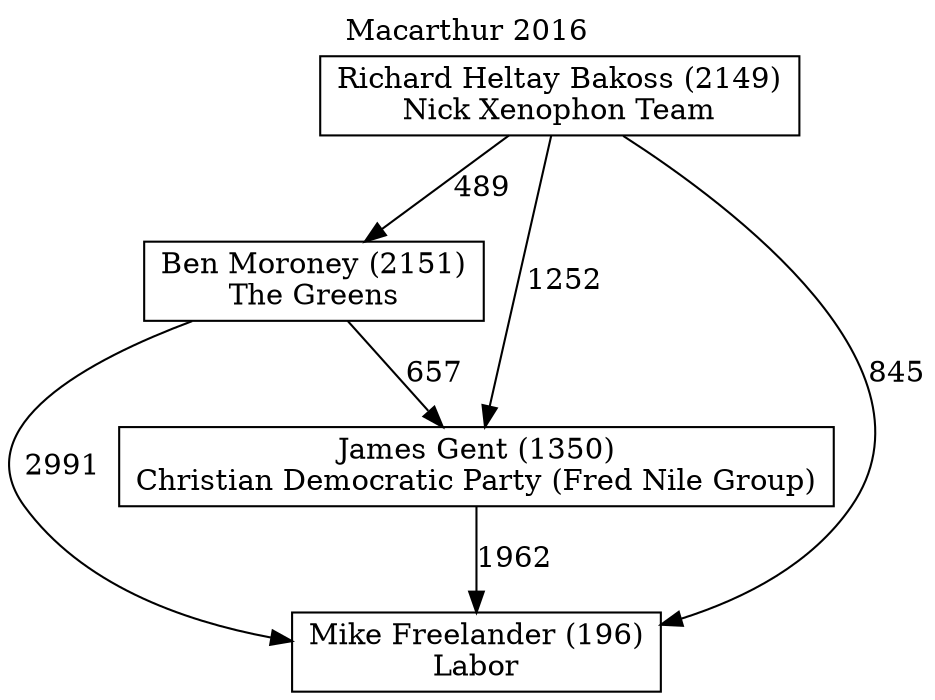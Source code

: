 // House preference flow
digraph "Mike Freelander (196)_Macarthur_2016" {
	graph [label="Macarthur 2016" labelloc=t mclimit=10]
	node [shape=box]
	"Richard Heltay Bakoss (2149)" [label="Richard Heltay Bakoss (2149)
Nick Xenophon Team"]
	"Ben Moroney (2151)" [label="Ben Moroney (2151)
The Greens"]
	"James Gent (1350)" [label="James Gent (1350)
Christian Democratic Party (Fred Nile Group)"]
	"Mike Freelander (196)" [label="Mike Freelander (196)
Labor"]
	"James Gent (1350)" -> "Mike Freelander (196)" [label=1962]
	"Ben Moroney (2151)" -> "Mike Freelander (196)" [label=2991]
	"Richard Heltay Bakoss (2149)" -> "Ben Moroney (2151)" [label=489]
	"Richard Heltay Bakoss (2149)" -> "James Gent (1350)" [label=1252]
	"Richard Heltay Bakoss (2149)" -> "Mike Freelander (196)" [label=845]
	"Ben Moroney (2151)" -> "James Gent (1350)" [label=657]
}
